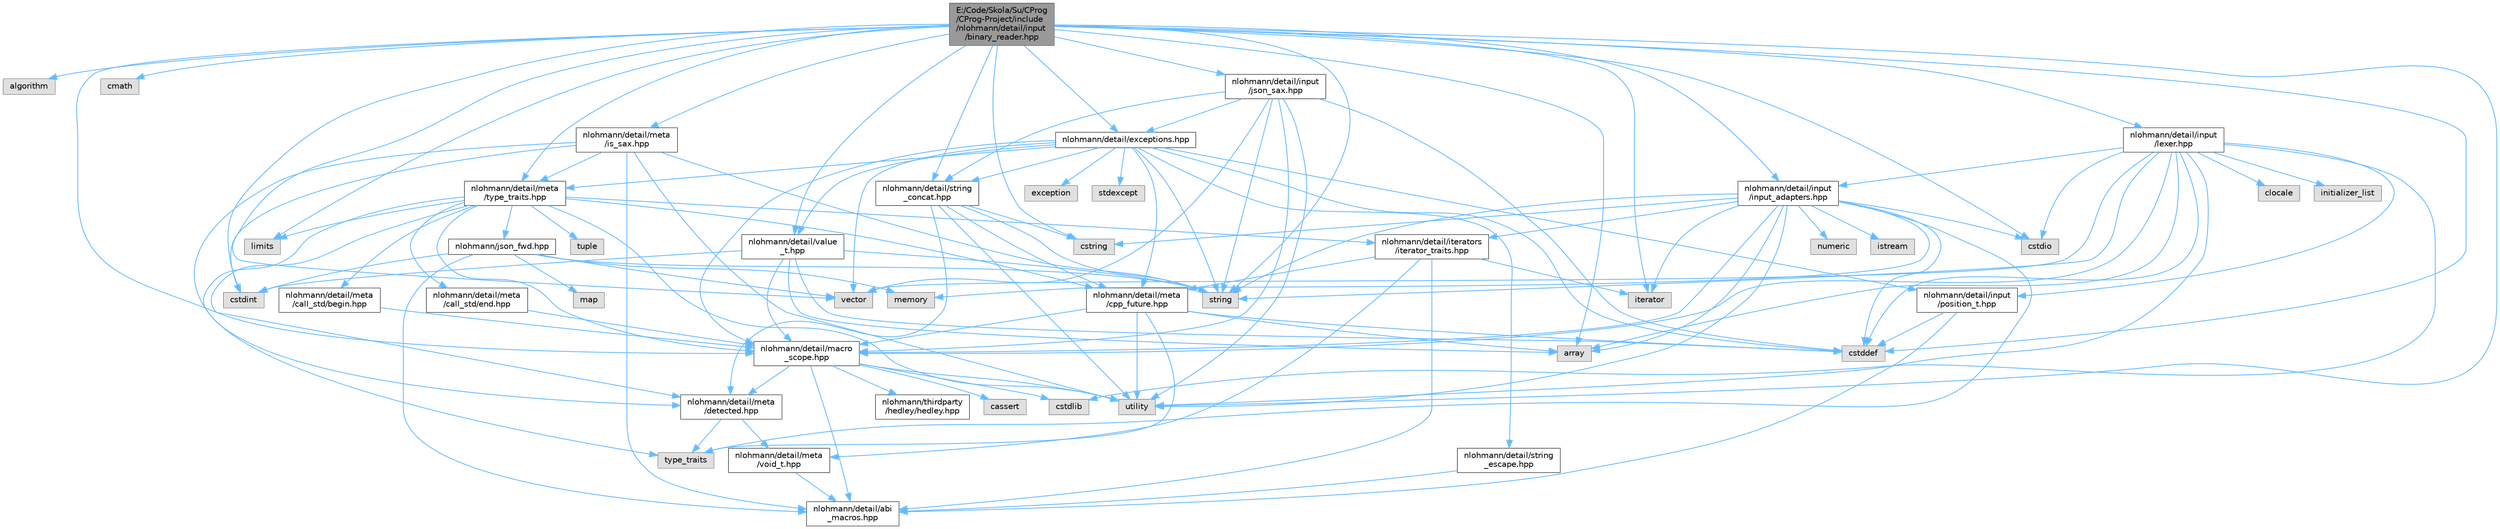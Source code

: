 digraph "E:/Code/Skola/Su/CProg/CProg-Project/include/nlohmann/detail/input/binary_reader.hpp"
{
 // LATEX_PDF_SIZE
  bgcolor="transparent";
  edge [fontname=Helvetica,fontsize=10,labelfontname=Helvetica,labelfontsize=10];
  node [fontname=Helvetica,fontsize=10,shape=box,height=0.2,width=0.4];
  Node1 [id="Node000001",label="E:/Code/Skola/Su/CProg\l/CProg-Project/include\l/nlohmann/detail/input\l/binary_reader.hpp",height=0.2,width=0.4,color="gray40", fillcolor="grey60", style="filled", fontcolor="black",tooltip=" "];
  Node1 -> Node2 [id="edge122_Node000001_Node000002",color="steelblue1",style="solid",tooltip=" "];
  Node2 [id="Node000002",label="algorithm",height=0.2,width=0.4,color="grey60", fillcolor="#E0E0E0", style="filled",tooltip=" "];
  Node1 -> Node3 [id="edge123_Node000001_Node000003",color="steelblue1",style="solid",tooltip=" "];
  Node3 [id="Node000003",label="array",height=0.2,width=0.4,color="grey60", fillcolor="#E0E0E0", style="filled",tooltip=" "];
  Node1 -> Node4 [id="edge124_Node000001_Node000004",color="steelblue1",style="solid",tooltip=" "];
  Node4 [id="Node000004",label="cmath",height=0.2,width=0.4,color="grey60", fillcolor="#E0E0E0", style="filled",tooltip=" "];
  Node1 -> Node5 [id="edge125_Node000001_Node000005",color="steelblue1",style="solid",tooltip=" "];
  Node5 [id="Node000005",label="cstddef",height=0.2,width=0.4,color="grey60", fillcolor="#E0E0E0", style="filled",tooltip=" "];
  Node1 -> Node6 [id="edge126_Node000001_Node000006",color="steelblue1",style="solid",tooltip=" "];
  Node6 [id="Node000006",label="cstdint",height=0.2,width=0.4,color="grey60", fillcolor="#E0E0E0", style="filled",tooltip=" "];
  Node1 -> Node7 [id="edge127_Node000001_Node000007",color="steelblue1",style="solid",tooltip=" "];
  Node7 [id="Node000007",label="cstdio",height=0.2,width=0.4,color="grey60", fillcolor="#E0E0E0", style="filled",tooltip=" "];
  Node1 -> Node8 [id="edge128_Node000001_Node000008",color="steelblue1",style="solid",tooltip=" "];
  Node8 [id="Node000008",label="cstring",height=0.2,width=0.4,color="grey60", fillcolor="#E0E0E0", style="filled",tooltip=" "];
  Node1 -> Node9 [id="edge129_Node000001_Node000009",color="steelblue1",style="solid",tooltip=" "];
  Node9 [id="Node000009",label="iterator",height=0.2,width=0.4,color="grey60", fillcolor="#E0E0E0", style="filled",tooltip=" "];
  Node1 -> Node10 [id="edge130_Node000001_Node000010",color="steelblue1",style="solid",tooltip=" "];
  Node10 [id="Node000010",label="limits",height=0.2,width=0.4,color="grey60", fillcolor="#E0E0E0", style="filled",tooltip=" "];
  Node1 -> Node11 [id="edge131_Node000001_Node000011",color="steelblue1",style="solid",tooltip=" "];
  Node11 [id="Node000011",label="string",height=0.2,width=0.4,color="grey60", fillcolor="#E0E0E0", style="filled",tooltip=" "];
  Node1 -> Node12 [id="edge132_Node000001_Node000012",color="steelblue1",style="solid",tooltip=" "];
  Node12 [id="Node000012",label="utility",height=0.2,width=0.4,color="grey60", fillcolor="#E0E0E0", style="filled",tooltip=" "];
  Node1 -> Node13 [id="edge133_Node000001_Node000013",color="steelblue1",style="solid",tooltip=" "];
  Node13 [id="Node000013",label="vector",height=0.2,width=0.4,color="grey60", fillcolor="#E0E0E0", style="filled",tooltip=" "];
  Node1 -> Node14 [id="edge134_Node000001_Node000014",color="steelblue1",style="solid",tooltip=" "];
  Node14 [id="Node000014",label="nlohmann/detail/exceptions.hpp",height=0.2,width=0.4,color="grey40", fillcolor="white", style="filled",URL="$exceptions_8hpp.html",tooltip=" "];
  Node14 -> Node5 [id="edge135_Node000014_Node000005",color="steelblue1",style="solid",tooltip=" "];
  Node14 -> Node15 [id="edge136_Node000014_Node000015",color="steelblue1",style="solid",tooltip=" "];
  Node15 [id="Node000015",label="exception",height=0.2,width=0.4,color="grey60", fillcolor="#E0E0E0", style="filled",tooltip=" "];
  Node14 -> Node16 [id="edge137_Node000014_Node000016",color="steelblue1",style="solid",tooltip=" "];
  Node16 [id="Node000016",label="stdexcept",height=0.2,width=0.4,color="grey60", fillcolor="#E0E0E0", style="filled",tooltip=" "];
  Node14 -> Node11 [id="edge138_Node000014_Node000011",color="steelblue1",style="solid",tooltip=" "];
  Node14 -> Node13 [id="edge139_Node000014_Node000013",color="steelblue1",style="solid",tooltip=" "];
  Node14 -> Node17 [id="edge140_Node000014_Node000017",color="steelblue1",style="solid",tooltip=" "];
  Node17 [id="Node000017",label="nlohmann/detail/value\l_t.hpp",height=0.2,width=0.4,color="grey40", fillcolor="white", style="filled",URL="$value__t_8hpp.html",tooltip=" "];
  Node17 -> Node3 [id="edge141_Node000017_Node000003",color="steelblue1",style="solid",tooltip=" "];
  Node17 -> Node5 [id="edge142_Node000017_Node000005",color="steelblue1",style="solid",tooltip=" "];
  Node17 -> Node6 [id="edge143_Node000017_Node000006",color="steelblue1",style="solid",tooltip=" "];
  Node17 -> Node11 [id="edge144_Node000017_Node000011",color="steelblue1",style="solid",tooltip=" "];
  Node17 -> Node18 [id="edge145_Node000017_Node000018",color="steelblue1",style="solid",tooltip=" "];
  Node18 [id="Node000018",label="nlohmann/detail/macro\l_scope.hpp",height=0.2,width=0.4,color="grey40", fillcolor="white", style="filled",URL="$macro__scope_8hpp.html",tooltip=" "];
  Node18 -> Node12 [id="edge146_Node000018_Node000012",color="steelblue1",style="solid",tooltip=" "];
  Node18 -> Node19 [id="edge147_Node000018_Node000019",color="steelblue1",style="solid",tooltip=" "];
  Node19 [id="Node000019",label="nlohmann/detail/meta\l/detected.hpp",height=0.2,width=0.4,color="grey40", fillcolor="white", style="filled",URL="$detected_8hpp.html",tooltip=" "];
  Node19 -> Node20 [id="edge148_Node000019_Node000020",color="steelblue1",style="solid",tooltip=" "];
  Node20 [id="Node000020",label="type_traits",height=0.2,width=0.4,color="grey60", fillcolor="#E0E0E0", style="filled",tooltip=" "];
  Node19 -> Node21 [id="edge149_Node000019_Node000021",color="steelblue1",style="solid",tooltip=" "];
  Node21 [id="Node000021",label="nlohmann/detail/meta\l/void_t.hpp",height=0.2,width=0.4,color="grey40", fillcolor="white", style="filled",URL="$void__t_8hpp.html",tooltip=" "];
  Node21 -> Node22 [id="edge150_Node000021_Node000022",color="steelblue1",style="solid",tooltip=" "];
  Node22 [id="Node000022",label="nlohmann/detail/abi\l_macros.hpp",height=0.2,width=0.4,color="grey40", fillcolor="white", style="filled",URL="$abi__macros_8hpp.html",tooltip=" "];
  Node18 -> Node23 [id="edge151_Node000018_Node000023",color="steelblue1",style="solid",tooltip=" "];
  Node23 [id="Node000023",label="nlohmann/thirdparty\l/hedley/hedley.hpp",height=0.2,width=0.4,color="grey40", fillcolor="white", style="filled",URL="$hedley_8hpp.html",tooltip=" "];
  Node18 -> Node22 [id="edge152_Node000018_Node000022",color="steelblue1",style="solid",tooltip=" "];
  Node18 -> Node24 [id="edge153_Node000018_Node000024",color="steelblue1",style="solid",tooltip=" "];
  Node24 [id="Node000024",label="cstdlib",height=0.2,width=0.4,color="grey60", fillcolor="#E0E0E0", style="filled",tooltip=" "];
  Node18 -> Node25 [id="edge154_Node000018_Node000025",color="steelblue1",style="solid",tooltip=" "];
  Node25 [id="Node000025",label="cassert",height=0.2,width=0.4,color="grey60", fillcolor="#E0E0E0", style="filled",tooltip=" "];
  Node14 -> Node26 [id="edge155_Node000014_Node000026",color="steelblue1",style="solid",tooltip=" "];
  Node26 [id="Node000026",label="nlohmann/detail/string\l_escape.hpp",height=0.2,width=0.4,color="grey40", fillcolor="white", style="filled",URL="$string__escape_8hpp.html",tooltip=" "];
  Node26 -> Node22 [id="edge156_Node000026_Node000022",color="steelblue1",style="solid",tooltip=" "];
  Node14 -> Node27 [id="edge157_Node000014_Node000027",color="steelblue1",style="solid",tooltip=" "];
  Node27 [id="Node000027",label="nlohmann/detail/input\l/position_t.hpp",height=0.2,width=0.4,color="grey40", fillcolor="white", style="filled",URL="$position__t_8hpp.html",tooltip=" "];
  Node27 -> Node5 [id="edge158_Node000027_Node000005",color="steelblue1",style="solid",tooltip=" "];
  Node27 -> Node22 [id="edge159_Node000027_Node000022",color="steelblue1",style="solid",tooltip=" "];
  Node14 -> Node18 [id="edge160_Node000014_Node000018",color="steelblue1",style="solid",tooltip=" "];
  Node14 -> Node28 [id="edge161_Node000014_Node000028",color="steelblue1",style="solid",tooltip=" "];
  Node28 [id="Node000028",label="nlohmann/detail/meta\l/cpp_future.hpp",height=0.2,width=0.4,color="grey40", fillcolor="white", style="filled",URL="$cpp__future_8hpp.html",tooltip=" "];
  Node28 -> Node3 [id="edge162_Node000028_Node000003",color="steelblue1",style="solid",tooltip=" "];
  Node28 -> Node5 [id="edge163_Node000028_Node000005",color="steelblue1",style="solid",tooltip=" "];
  Node28 -> Node20 [id="edge164_Node000028_Node000020",color="steelblue1",style="solid",tooltip=" "];
  Node28 -> Node12 [id="edge165_Node000028_Node000012",color="steelblue1",style="solid",tooltip=" "];
  Node28 -> Node18 [id="edge166_Node000028_Node000018",color="steelblue1",style="solid",tooltip=" "];
  Node14 -> Node29 [id="edge167_Node000014_Node000029",color="steelblue1",style="solid",tooltip=" "];
  Node29 [id="Node000029",label="nlohmann/detail/meta\l/type_traits.hpp",height=0.2,width=0.4,color="grey40", fillcolor="white", style="filled",URL="$type__traits_8hpp.html",tooltip=" "];
  Node29 -> Node10 [id="edge168_Node000029_Node000010",color="steelblue1",style="solid",tooltip=" "];
  Node29 -> Node20 [id="edge169_Node000029_Node000020",color="steelblue1",style="solid",tooltip=" "];
  Node29 -> Node12 [id="edge170_Node000029_Node000012",color="steelblue1",style="solid",tooltip=" "];
  Node29 -> Node30 [id="edge171_Node000029_Node000030",color="steelblue1",style="solid",tooltip=" "];
  Node30 [id="Node000030",label="tuple",height=0.2,width=0.4,color="grey60", fillcolor="#E0E0E0", style="filled",tooltip=" "];
  Node29 -> Node31 [id="edge172_Node000029_Node000031",color="steelblue1",style="solid",tooltip=" "];
  Node31 [id="Node000031",label="nlohmann/detail/iterators\l/iterator_traits.hpp",height=0.2,width=0.4,color="grey40", fillcolor="white", style="filled",URL="$iterator__traits_8hpp.html",tooltip=" "];
  Node31 -> Node9 [id="edge173_Node000031_Node000009",color="steelblue1",style="solid",tooltip=" "];
  Node31 -> Node22 [id="edge174_Node000031_Node000022",color="steelblue1",style="solid",tooltip=" "];
  Node31 -> Node21 [id="edge175_Node000031_Node000021",color="steelblue1",style="solid",tooltip=" "];
  Node31 -> Node28 [id="edge176_Node000031_Node000028",color="steelblue1",style="solid",tooltip=" "];
  Node29 -> Node18 [id="edge177_Node000029_Node000018",color="steelblue1",style="solid",tooltip=" "];
  Node29 -> Node32 [id="edge178_Node000029_Node000032",color="steelblue1",style="solid",tooltip=" "];
  Node32 [id="Node000032",label="nlohmann/detail/meta\l/call_std/begin.hpp",height=0.2,width=0.4,color="grey40", fillcolor="white", style="filled",URL="$begin_8hpp.html",tooltip=" "];
  Node32 -> Node18 [id="edge179_Node000032_Node000018",color="steelblue1",style="solid",tooltip=" "];
  Node29 -> Node33 [id="edge180_Node000029_Node000033",color="steelblue1",style="solid",tooltip=" "];
  Node33 [id="Node000033",label="nlohmann/detail/meta\l/call_std/end.hpp",height=0.2,width=0.4,color="grey40", fillcolor="white", style="filled",URL="$end_8hpp.html",tooltip=" "];
  Node33 -> Node18 [id="edge181_Node000033_Node000018",color="steelblue1",style="solid",tooltip=" "];
  Node29 -> Node28 [id="edge182_Node000029_Node000028",color="steelblue1",style="solid",tooltip=" "];
  Node29 -> Node19 [id="edge183_Node000029_Node000019",color="steelblue1",style="solid",tooltip=" "];
  Node29 -> Node34 [id="edge184_Node000029_Node000034",color="steelblue1",style="solid",tooltip=" "];
  Node34 [id="Node000034",label="nlohmann/json_fwd.hpp",height=0.2,width=0.4,color="grey40", fillcolor="white", style="filled",URL="$json__fwd_8hpp.html",tooltip=" "];
  Node34 -> Node6 [id="edge185_Node000034_Node000006",color="steelblue1",style="solid",tooltip=" "];
  Node34 -> Node35 [id="edge186_Node000034_Node000035",color="steelblue1",style="solid",tooltip=" "];
  Node35 [id="Node000035",label="map",height=0.2,width=0.4,color="grey60", fillcolor="#E0E0E0", style="filled",tooltip=" "];
  Node34 -> Node36 [id="edge187_Node000034_Node000036",color="steelblue1",style="solid",tooltip=" "];
  Node36 [id="Node000036",label="memory",height=0.2,width=0.4,color="grey60", fillcolor="#E0E0E0", style="filled",tooltip=" "];
  Node34 -> Node11 [id="edge188_Node000034_Node000011",color="steelblue1",style="solid",tooltip=" "];
  Node34 -> Node13 [id="edge189_Node000034_Node000013",color="steelblue1",style="solid",tooltip=" "];
  Node34 -> Node22 [id="edge190_Node000034_Node000022",color="steelblue1",style="solid",tooltip=" "];
  Node14 -> Node37 [id="edge191_Node000014_Node000037",color="steelblue1",style="solid",tooltip=" "];
  Node37 [id="Node000037",label="nlohmann/detail/string\l_concat.hpp",height=0.2,width=0.4,color="grey40", fillcolor="white", style="filled",URL="$string__concat_8hpp.html",tooltip=" "];
  Node37 -> Node8 [id="edge192_Node000037_Node000008",color="steelblue1",style="solid",tooltip=" "];
  Node37 -> Node11 [id="edge193_Node000037_Node000011",color="steelblue1",style="solid",tooltip=" "];
  Node37 -> Node12 [id="edge194_Node000037_Node000012",color="steelblue1",style="solid",tooltip=" "];
  Node37 -> Node28 [id="edge195_Node000037_Node000028",color="steelblue1",style="solid",tooltip=" "];
  Node37 -> Node19 [id="edge196_Node000037_Node000019",color="steelblue1",style="solid",tooltip=" "];
  Node1 -> Node38 [id="edge197_Node000001_Node000038",color="steelblue1",style="solid",tooltip=" "];
  Node38 [id="Node000038",label="nlohmann/detail/input\l/input_adapters.hpp",height=0.2,width=0.4,color="grey40", fillcolor="white", style="filled",URL="$input__adapters_8hpp.html",tooltip=" "];
  Node38 -> Node3 [id="edge198_Node000038_Node000003",color="steelblue1",style="solid",tooltip=" "];
  Node38 -> Node5 [id="edge199_Node000038_Node000005",color="steelblue1",style="solid",tooltip=" "];
  Node38 -> Node8 [id="edge200_Node000038_Node000008",color="steelblue1",style="solid",tooltip=" "];
  Node38 -> Node9 [id="edge201_Node000038_Node000009",color="steelblue1",style="solid",tooltip=" "];
  Node38 -> Node36 [id="edge202_Node000038_Node000036",color="steelblue1",style="solid",tooltip=" "];
  Node38 -> Node39 [id="edge203_Node000038_Node000039",color="steelblue1",style="solid",tooltip=" "];
  Node39 [id="Node000039",label="numeric",height=0.2,width=0.4,color="grey60", fillcolor="#E0E0E0", style="filled",tooltip=" "];
  Node38 -> Node11 [id="edge204_Node000038_Node000011",color="steelblue1",style="solid",tooltip=" "];
  Node38 -> Node20 [id="edge205_Node000038_Node000020",color="steelblue1",style="solid",tooltip=" "];
  Node38 -> Node12 [id="edge206_Node000038_Node000012",color="steelblue1",style="solid",tooltip=" "];
  Node38 -> Node7 [id="edge207_Node000038_Node000007",color="steelblue1",style="solid",tooltip=" "];
  Node38 -> Node40 [id="edge208_Node000038_Node000040",color="steelblue1",style="solid",tooltip=" "];
  Node40 [id="Node000040",label="istream",height=0.2,width=0.4,color="grey60", fillcolor="#E0E0E0", style="filled",tooltip=" "];
  Node38 -> Node31 [id="edge209_Node000038_Node000031",color="steelblue1",style="solid",tooltip=" "];
  Node38 -> Node18 [id="edge210_Node000038_Node000018",color="steelblue1",style="solid",tooltip=" "];
  Node1 -> Node41 [id="edge211_Node000001_Node000041",color="steelblue1",style="solid",tooltip=" "];
  Node41 [id="Node000041",label="nlohmann/detail/input\l/json_sax.hpp",height=0.2,width=0.4,color="grey40", fillcolor="white", style="filled",URL="$json__sax_8hpp.html",tooltip=" "];
  Node41 -> Node5 [id="edge212_Node000041_Node000005",color="steelblue1",style="solid",tooltip=" "];
  Node41 -> Node11 [id="edge213_Node000041_Node000011",color="steelblue1",style="solid",tooltip=" "];
  Node41 -> Node12 [id="edge214_Node000041_Node000012",color="steelblue1",style="solid",tooltip=" "];
  Node41 -> Node13 [id="edge215_Node000041_Node000013",color="steelblue1",style="solid",tooltip=" "];
  Node41 -> Node14 [id="edge216_Node000041_Node000014",color="steelblue1",style="solid",tooltip=" "];
  Node41 -> Node18 [id="edge217_Node000041_Node000018",color="steelblue1",style="solid",tooltip=" "];
  Node41 -> Node37 [id="edge218_Node000041_Node000037",color="steelblue1",style="solid",tooltip=" "];
  Node1 -> Node42 [id="edge219_Node000001_Node000042",color="steelblue1",style="solid",tooltip=" "];
  Node42 [id="Node000042",label="nlohmann/detail/input\l/lexer.hpp",height=0.2,width=0.4,color="grey40", fillcolor="white", style="filled",URL="$lexer_8hpp.html",tooltip=" "];
  Node42 -> Node3 [id="edge220_Node000042_Node000003",color="steelblue1",style="solid",tooltip=" "];
  Node42 -> Node43 [id="edge221_Node000042_Node000043",color="steelblue1",style="solid",tooltip=" "];
  Node43 [id="Node000043",label="clocale",height=0.2,width=0.4,color="grey60", fillcolor="#E0E0E0", style="filled",tooltip=" "];
  Node42 -> Node5 [id="edge222_Node000042_Node000005",color="steelblue1",style="solid",tooltip=" "];
  Node42 -> Node7 [id="edge223_Node000042_Node000007",color="steelblue1",style="solid",tooltip=" "];
  Node42 -> Node24 [id="edge224_Node000042_Node000024",color="steelblue1",style="solid",tooltip=" "];
  Node42 -> Node44 [id="edge225_Node000042_Node000044",color="steelblue1",style="solid",tooltip=" "];
  Node44 [id="Node000044",label="initializer_list",height=0.2,width=0.4,color="grey60", fillcolor="#E0E0E0", style="filled",tooltip=" "];
  Node42 -> Node11 [id="edge226_Node000042_Node000011",color="steelblue1",style="solid",tooltip=" "];
  Node42 -> Node12 [id="edge227_Node000042_Node000012",color="steelblue1",style="solid",tooltip=" "];
  Node42 -> Node13 [id="edge228_Node000042_Node000013",color="steelblue1",style="solid",tooltip=" "];
  Node42 -> Node38 [id="edge229_Node000042_Node000038",color="steelblue1",style="solid",tooltip=" "];
  Node42 -> Node27 [id="edge230_Node000042_Node000027",color="steelblue1",style="solid",tooltip=" "];
  Node42 -> Node18 [id="edge231_Node000042_Node000018",color="steelblue1",style="solid",tooltip=" "];
  Node1 -> Node18 [id="edge232_Node000001_Node000018",color="steelblue1",style="solid",tooltip=" "];
  Node1 -> Node45 [id="edge233_Node000001_Node000045",color="steelblue1",style="solid",tooltip=" "];
  Node45 [id="Node000045",label="nlohmann/detail/meta\l/is_sax.hpp",height=0.2,width=0.4,color="grey40", fillcolor="white", style="filled",URL="$is__sax_8hpp.html",tooltip=" "];
  Node45 -> Node6 [id="edge234_Node000045_Node000006",color="steelblue1",style="solid",tooltip=" "];
  Node45 -> Node12 [id="edge235_Node000045_Node000012",color="steelblue1",style="solid",tooltip=" "];
  Node45 -> Node11 [id="edge236_Node000045_Node000011",color="steelblue1",style="solid",tooltip=" "];
  Node45 -> Node22 [id="edge237_Node000045_Node000022",color="steelblue1",style="solid",tooltip=" "];
  Node45 -> Node19 [id="edge238_Node000045_Node000019",color="steelblue1",style="solid",tooltip=" "];
  Node45 -> Node29 [id="edge239_Node000045_Node000029",color="steelblue1",style="solid",tooltip=" "];
  Node1 -> Node29 [id="edge240_Node000001_Node000029",color="steelblue1",style="solid",tooltip=" "];
  Node1 -> Node37 [id="edge241_Node000001_Node000037",color="steelblue1",style="solid",tooltip=" "];
  Node1 -> Node17 [id="edge242_Node000001_Node000017",color="steelblue1",style="solid",tooltip=" "];
}
